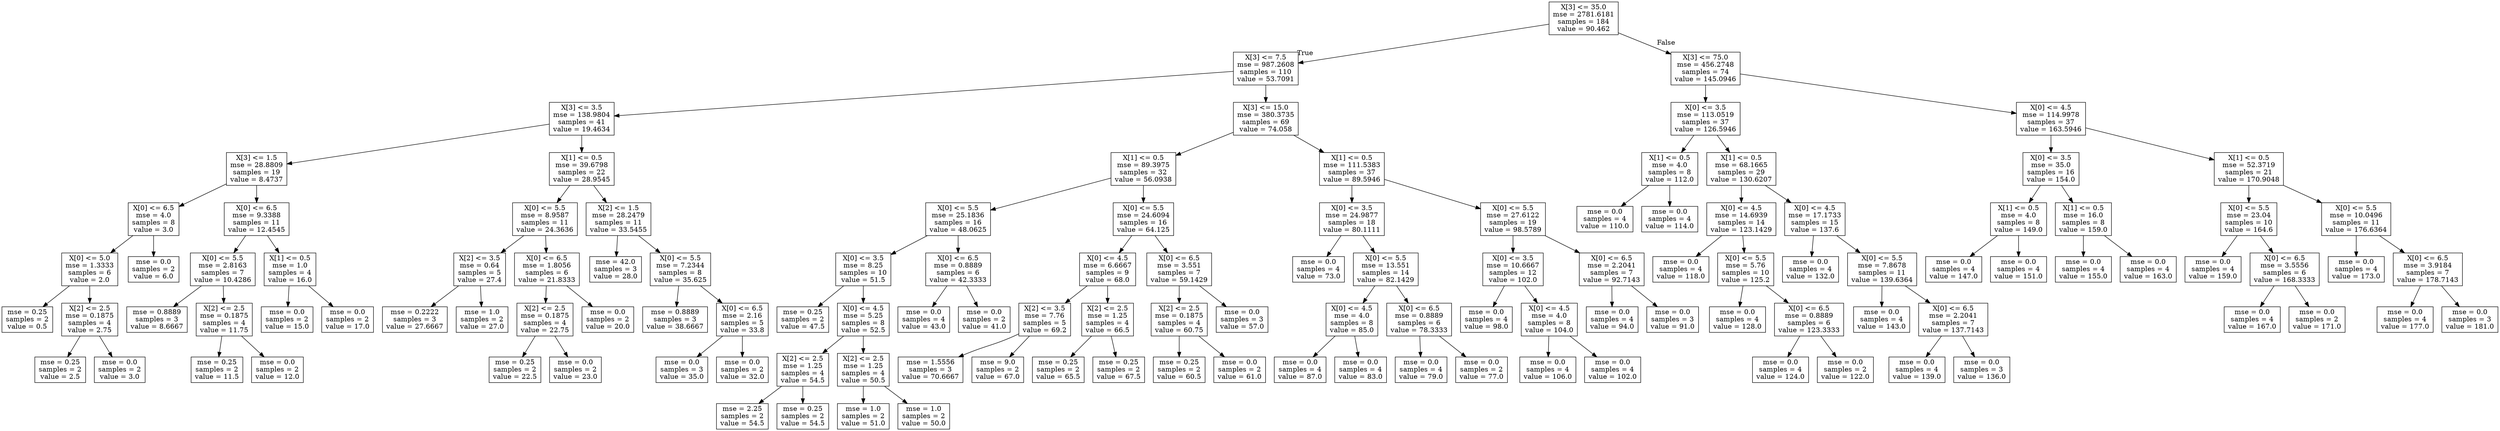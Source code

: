 digraph Tree {
node [shape=box] ;
0 [label="X[3] <= 35.0\nmse = 2781.6181\nsamples = 184\nvalue = 90.462"] ;
1 [label="X[3] <= 7.5\nmse = 987.2608\nsamples = 110\nvalue = 53.7091"] ;
0 -> 1 [labeldistance=2.5, labelangle=45, headlabel="True"] ;
2 [label="X[3] <= 3.5\nmse = 138.9804\nsamples = 41\nvalue = 19.4634"] ;
1 -> 2 ;
3 [label="X[3] <= 1.5\nmse = 28.8809\nsamples = 19\nvalue = 8.4737"] ;
2 -> 3 ;
4 [label="X[0] <= 6.5\nmse = 4.0\nsamples = 8\nvalue = 3.0"] ;
3 -> 4 ;
5 [label="X[0] <= 5.0\nmse = 1.3333\nsamples = 6\nvalue = 2.0"] ;
4 -> 5 ;
6 [label="mse = 0.25\nsamples = 2\nvalue = 0.5"] ;
5 -> 6 ;
7 [label="X[2] <= 2.5\nmse = 0.1875\nsamples = 4\nvalue = 2.75"] ;
5 -> 7 ;
8 [label="mse = 0.25\nsamples = 2\nvalue = 2.5"] ;
7 -> 8 ;
9 [label="mse = 0.0\nsamples = 2\nvalue = 3.0"] ;
7 -> 9 ;
10 [label="mse = 0.0\nsamples = 2\nvalue = 6.0"] ;
4 -> 10 ;
11 [label="X[0] <= 6.5\nmse = 9.3388\nsamples = 11\nvalue = 12.4545"] ;
3 -> 11 ;
12 [label="X[0] <= 5.5\nmse = 2.8163\nsamples = 7\nvalue = 10.4286"] ;
11 -> 12 ;
13 [label="mse = 0.8889\nsamples = 3\nvalue = 8.6667"] ;
12 -> 13 ;
14 [label="X[2] <= 2.5\nmse = 0.1875\nsamples = 4\nvalue = 11.75"] ;
12 -> 14 ;
15 [label="mse = 0.25\nsamples = 2\nvalue = 11.5"] ;
14 -> 15 ;
16 [label="mse = 0.0\nsamples = 2\nvalue = 12.0"] ;
14 -> 16 ;
17 [label="X[1] <= 0.5\nmse = 1.0\nsamples = 4\nvalue = 16.0"] ;
11 -> 17 ;
18 [label="mse = 0.0\nsamples = 2\nvalue = 15.0"] ;
17 -> 18 ;
19 [label="mse = 0.0\nsamples = 2\nvalue = 17.0"] ;
17 -> 19 ;
20 [label="X[1] <= 0.5\nmse = 39.6798\nsamples = 22\nvalue = 28.9545"] ;
2 -> 20 ;
21 [label="X[0] <= 5.5\nmse = 8.9587\nsamples = 11\nvalue = 24.3636"] ;
20 -> 21 ;
22 [label="X[2] <= 3.5\nmse = 0.64\nsamples = 5\nvalue = 27.4"] ;
21 -> 22 ;
23 [label="mse = 0.2222\nsamples = 3\nvalue = 27.6667"] ;
22 -> 23 ;
24 [label="mse = 1.0\nsamples = 2\nvalue = 27.0"] ;
22 -> 24 ;
25 [label="X[0] <= 6.5\nmse = 1.8056\nsamples = 6\nvalue = 21.8333"] ;
21 -> 25 ;
26 [label="X[2] <= 2.5\nmse = 0.1875\nsamples = 4\nvalue = 22.75"] ;
25 -> 26 ;
27 [label="mse = 0.25\nsamples = 2\nvalue = 22.5"] ;
26 -> 27 ;
28 [label="mse = 0.0\nsamples = 2\nvalue = 23.0"] ;
26 -> 28 ;
29 [label="mse = 0.0\nsamples = 2\nvalue = 20.0"] ;
25 -> 29 ;
30 [label="X[2] <= 1.5\nmse = 28.2479\nsamples = 11\nvalue = 33.5455"] ;
20 -> 30 ;
31 [label="mse = 42.0\nsamples = 3\nvalue = 28.0"] ;
30 -> 31 ;
32 [label="X[0] <= 5.5\nmse = 7.2344\nsamples = 8\nvalue = 35.625"] ;
30 -> 32 ;
33 [label="mse = 0.8889\nsamples = 3\nvalue = 38.6667"] ;
32 -> 33 ;
34 [label="X[0] <= 6.5\nmse = 2.16\nsamples = 5\nvalue = 33.8"] ;
32 -> 34 ;
35 [label="mse = 0.0\nsamples = 3\nvalue = 35.0"] ;
34 -> 35 ;
36 [label="mse = 0.0\nsamples = 2\nvalue = 32.0"] ;
34 -> 36 ;
37 [label="X[3] <= 15.0\nmse = 380.3735\nsamples = 69\nvalue = 74.058"] ;
1 -> 37 ;
38 [label="X[1] <= 0.5\nmse = 89.3975\nsamples = 32\nvalue = 56.0938"] ;
37 -> 38 ;
39 [label="X[0] <= 5.5\nmse = 25.1836\nsamples = 16\nvalue = 48.0625"] ;
38 -> 39 ;
40 [label="X[0] <= 3.5\nmse = 8.25\nsamples = 10\nvalue = 51.5"] ;
39 -> 40 ;
41 [label="mse = 0.25\nsamples = 2\nvalue = 47.5"] ;
40 -> 41 ;
42 [label="X[0] <= 4.5\nmse = 5.25\nsamples = 8\nvalue = 52.5"] ;
40 -> 42 ;
43 [label="X[2] <= 2.5\nmse = 1.25\nsamples = 4\nvalue = 54.5"] ;
42 -> 43 ;
44 [label="mse = 2.25\nsamples = 2\nvalue = 54.5"] ;
43 -> 44 ;
45 [label="mse = 0.25\nsamples = 2\nvalue = 54.5"] ;
43 -> 45 ;
46 [label="X[2] <= 2.5\nmse = 1.25\nsamples = 4\nvalue = 50.5"] ;
42 -> 46 ;
47 [label="mse = 1.0\nsamples = 2\nvalue = 51.0"] ;
46 -> 47 ;
48 [label="mse = 1.0\nsamples = 2\nvalue = 50.0"] ;
46 -> 48 ;
49 [label="X[0] <= 6.5\nmse = 0.8889\nsamples = 6\nvalue = 42.3333"] ;
39 -> 49 ;
50 [label="mse = 0.0\nsamples = 4\nvalue = 43.0"] ;
49 -> 50 ;
51 [label="mse = 0.0\nsamples = 2\nvalue = 41.0"] ;
49 -> 51 ;
52 [label="X[0] <= 5.5\nmse = 24.6094\nsamples = 16\nvalue = 64.125"] ;
38 -> 52 ;
53 [label="X[0] <= 4.5\nmse = 6.6667\nsamples = 9\nvalue = 68.0"] ;
52 -> 53 ;
54 [label="X[2] <= 3.5\nmse = 7.76\nsamples = 5\nvalue = 69.2"] ;
53 -> 54 ;
55 [label="mse = 1.5556\nsamples = 3\nvalue = 70.6667"] ;
54 -> 55 ;
56 [label="mse = 9.0\nsamples = 2\nvalue = 67.0"] ;
54 -> 56 ;
57 [label="X[2] <= 2.5\nmse = 1.25\nsamples = 4\nvalue = 66.5"] ;
53 -> 57 ;
58 [label="mse = 0.25\nsamples = 2\nvalue = 65.5"] ;
57 -> 58 ;
59 [label="mse = 0.25\nsamples = 2\nvalue = 67.5"] ;
57 -> 59 ;
60 [label="X[0] <= 6.5\nmse = 3.551\nsamples = 7\nvalue = 59.1429"] ;
52 -> 60 ;
61 [label="X[2] <= 2.5\nmse = 0.1875\nsamples = 4\nvalue = 60.75"] ;
60 -> 61 ;
62 [label="mse = 0.25\nsamples = 2\nvalue = 60.5"] ;
61 -> 62 ;
63 [label="mse = 0.0\nsamples = 2\nvalue = 61.0"] ;
61 -> 63 ;
64 [label="mse = 0.0\nsamples = 3\nvalue = 57.0"] ;
60 -> 64 ;
65 [label="X[1] <= 0.5\nmse = 111.5383\nsamples = 37\nvalue = 89.5946"] ;
37 -> 65 ;
66 [label="X[0] <= 3.5\nmse = 24.9877\nsamples = 18\nvalue = 80.1111"] ;
65 -> 66 ;
67 [label="mse = 0.0\nsamples = 4\nvalue = 73.0"] ;
66 -> 67 ;
68 [label="X[0] <= 5.5\nmse = 13.551\nsamples = 14\nvalue = 82.1429"] ;
66 -> 68 ;
69 [label="X[0] <= 4.5\nmse = 4.0\nsamples = 8\nvalue = 85.0"] ;
68 -> 69 ;
70 [label="mse = 0.0\nsamples = 4\nvalue = 87.0"] ;
69 -> 70 ;
71 [label="mse = 0.0\nsamples = 4\nvalue = 83.0"] ;
69 -> 71 ;
72 [label="X[0] <= 6.5\nmse = 0.8889\nsamples = 6\nvalue = 78.3333"] ;
68 -> 72 ;
73 [label="mse = 0.0\nsamples = 4\nvalue = 79.0"] ;
72 -> 73 ;
74 [label="mse = 0.0\nsamples = 2\nvalue = 77.0"] ;
72 -> 74 ;
75 [label="X[0] <= 5.5\nmse = 27.6122\nsamples = 19\nvalue = 98.5789"] ;
65 -> 75 ;
76 [label="X[0] <= 3.5\nmse = 10.6667\nsamples = 12\nvalue = 102.0"] ;
75 -> 76 ;
77 [label="mse = 0.0\nsamples = 4\nvalue = 98.0"] ;
76 -> 77 ;
78 [label="X[0] <= 4.5\nmse = 4.0\nsamples = 8\nvalue = 104.0"] ;
76 -> 78 ;
79 [label="mse = 0.0\nsamples = 4\nvalue = 106.0"] ;
78 -> 79 ;
80 [label="mse = 0.0\nsamples = 4\nvalue = 102.0"] ;
78 -> 80 ;
81 [label="X[0] <= 6.5\nmse = 2.2041\nsamples = 7\nvalue = 92.7143"] ;
75 -> 81 ;
82 [label="mse = 0.0\nsamples = 4\nvalue = 94.0"] ;
81 -> 82 ;
83 [label="mse = 0.0\nsamples = 3\nvalue = 91.0"] ;
81 -> 83 ;
84 [label="X[3] <= 75.0\nmse = 456.2748\nsamples = 74\nvalue = 145.0946"] ;
0 -> 84 [labeldistance=2.5, labelangle=-45, headlabel="False"] ;
85 [label="X[0] <= 3.5\nmse = 113.0519\nsamples = 37\nvalue = 126.5946"] ;
84 -> 85 ;
86 [label="X[1] <= 0.5\nmse = 4.0\nsamples = 8\nvalue = 112.0"] ;
85 -> 86 ;
87 [label="mse = 0.0\nsamples = 4\nvalue = 110.0"] ;
86 -> 87 ;
88 [label="mse = 0.0\nsamples = 4\nvalue = 114.0"] ;
86 -> 88 ;
89 [label="X[1] <= 0.5\nmse = 68.1665\nsamples = 29\nvalue = 130.6207"] ;
85 -> 89 ;
90 [label="X[0] <= 4.5\nmse = 14.6939\nsamples = 14\nvalue = 123.1429"] ;
89 -> 90 ;
91 [label="mse = 0.0\nsamples = 4\nvalue = 118.0"] ;
90 -> 91 ;
92 [label="X[0] <= 5.5\nmse = 5.76\nsamples = 10\nvalue = 125.2"] ;
90 -> 92 ;
93 [label="mse = 0.0\nsamples = 4\nvalue = 128.0"] ;
92 -> 93 ;
94 [label="X[0] <= 6.5\nmse = 0.8889\nsamples = 6\nvalue = 123.3333"] ;
92 -> 94 ;
95 [label="mse = 0.0\nsamples = 4\nvalue = 124.0"] ;
94 -> 95 ;
96 [label="mse = 0.0\nsamples = 2\nvalue = 122.0"] ;
94 -> 96 ;
97 [label="X[0] <= 4.5\nmse = 17.1733\nsamples = 15\nvalue = 137.6"] ;
89 -> 97 ;
98 [label="mse = 0.0\nsamples = 4\nvalue = 132.0"] ;
97 -> 98 ;
99 [label="X[0] <= 5.5\nmse = 7.8678\nsamples = 11\nvalue = 139.6364"] ;
97 -> 99 ;
100 [label="mse = 0.0\nsamples = 4\nvalue = 143.0"] ;
99 -> 100 ;
101 [label="X[0] <= 6.5\nmse = 2.2041\nsamples = 7\nvalue = 137.7143"] ;
99 -> 101 ;
102 [label="mse = 0.0\nsamples = 4\nvalue = 139.0"] ;
101 -> 102 ;
103 [label="mse = 0.0\nsamples = 3\nvalue = 136.0"] ;
101 -> 103 ;
104 [label="X[0] <= 4.5\nmse = 114.9978\nsamples = 37\nvalue = 163.5946"] ;
84 -> 104 ;
105 [label="X[0] <= 3.5\nmse = 35.0\nsamples = 16\nvalue = 154.0"] ;
104 -> 105 ;
106 [label="X[1] <= 0.5\nmse = 4.0\nsamples = 8\nvalue = 149.0"] ;
105 -> 106 ;
107 [label="mse = 0.0\nsamples = 4\nvalue = 147.0"] ;
106 -> 107 ;
108 [label="mse = 0.0\nsamples = 4\nvalue = 151.0"] ;
106 -> 108 ;
109 [label="X[1] <= 0.5\nmse = 16.0\nsamples = 8\nvalue = 159.0"] ;
105 -> 109 ;
110 [label="mse = 0.0\nsamples = 4\nvalue = 155.0"] ;
109 -> 110 ;
111 [label="mse = 0.0\nsamples = 4\nvalue = 163.0"] ;
109 -> 111 ;
112 [label="X[1] <= 0.5\nmse = 52.3719\nsamples = 21\nvalue = 170.9048"] ;
104 -> 112 ;
113 [label="X[0] <= 5.5\nmse = 23.04\nsamples = 10\nvalue = 164.6"] ;
112 -> 113 ;
114 [label="mse = 0.0\nsamples = 4\nvalue = 159.0"] ;
113 -> 114 ;
115 [label="X[0] <= 6.5\nmse = 3.5556\nsamples = 6\nvalue = 168.3333"] ;
113 -> 115 ;
116 [label="mse = 0.0\nsamples = 4\nvalue = 167.0"] ;
115 -> 116 ;
117 [label="mse = 0.0\nsamples = 2\nvalue = 171.0"] ;
115 -> 117 ;
118 [label="X[0] <= 5.5\nmse = 10.0496\nsamples = 11\nvalue = 176.6364"] ;
112 -> 118 ;
119 [label="mse = 0.0\nsamples = 4\nvalue = 173.0"] ;
118 -> 119 ;
120 [label="X[0] <= 6.5\nmse = 3.9184\nsamples = 7\nvalue = 178.7143"] ;
118 -> 120 ;
121 [label="mse = 0.0\nsamples = 4\nvalue = 177.0"] ;
120 -> 121 ;
122 [label="mse = 0.0\nsamples = 3\nvalue = 181.0"] ;
120 -> 122 ;
}
